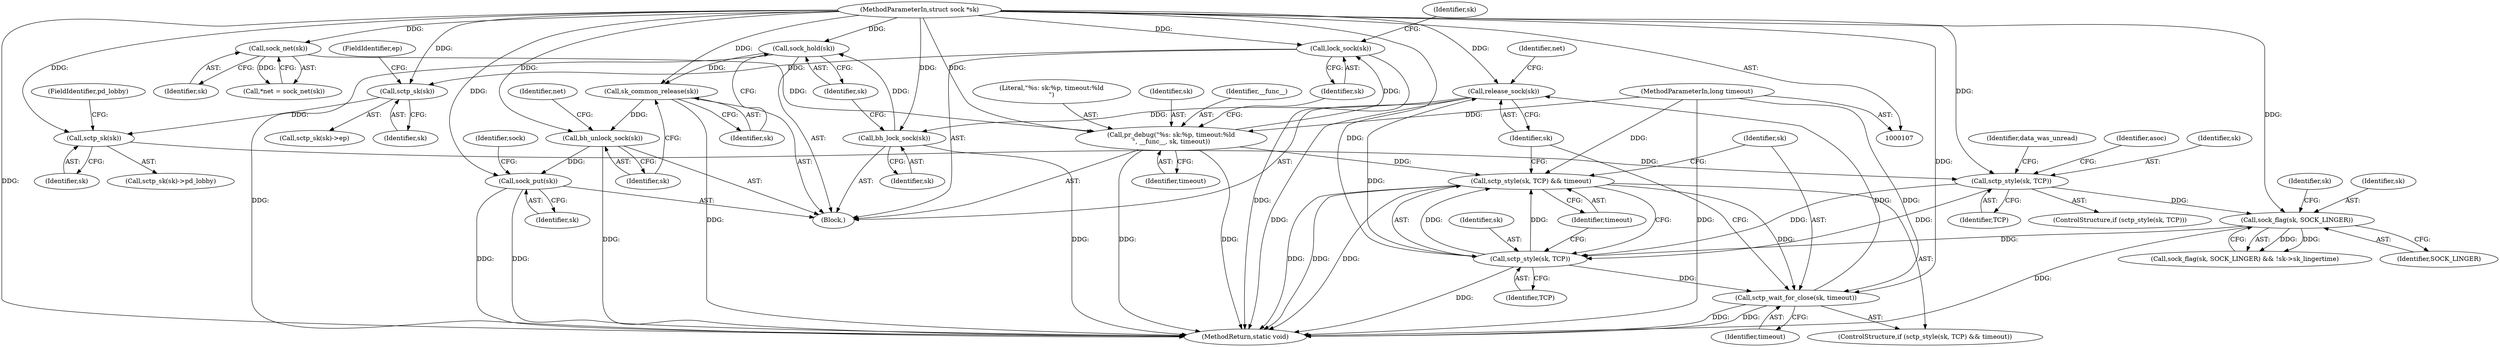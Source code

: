 digraph "0_linux_2d45a02d0166caf2627fe91897c6ffc3b19514c4@pointer" {
"1000243" [label="(Call,sock_hold(sk))"];
"1000241" [label="(Call,bh_lock_sock(sk))"];
"1000232" [label="(Call,release_sock(sk))"];
"1000225" [label="(Call,sctp_style(sk, TCP))"];
"1000161" [label="(Call,sctp_style(sk, TCP))"];
"1000156" [label="(Call,sctp_sk(sk))"];
"1000141" [label="(Call,sctp_sk(sk))"];
"1000126" [label="(Call,lock_sock(sk))"];
"1000121" [label="(Call,pr_debug(\"%s: sk:%p, timeout:%ld\n\", __func__, sk, timeout))"];
"1000114" [label="(Call,sock_net(sk))"];
"1000108" [label="(MethodParameterIn,struct sock *sk)"];
"1000109" [label="(MethodParameterIn,long timeout)"];
"1000197" [label="(Call,sock_flag(sk, SOCK_LINGER))"];
"1000229" [label="(Call,sctp_wait_for_close(sk, timeout))"];
"1000224" [label="(Call,sctp_style(sk, TCP) && timeout)"];
"1000245" [label="(Call,sk_common_release(sk))"];
"1000247" [label="(Call,bh_unlock_sock(sk))"];
"1000256" [label="(Call,sock_put(sk))"];
"1000140" [label="(Call,sctp_sk(sk)->ep)"];
"1000125" [label="(Identifier,timeout)"];
"1000246" [label="(Identifier,sk)"];
"1000110" [label="(Block,)"];
"1000177" [label="(Identifier,data_was_unread)"];
"1000233" [label="(Identifier,sk)"];
"1000109" [label="(MethodParameterIn,long timeout)"];
"1000238" [label="(Identifier,net)"];
"1000155" [label="(Call,sctp_sk(sk)->pd_lobby)"];
"1000167" [label="(Identifier,asoc)"];
"1000228" [label="(Identifier,timeout)"];
"1000231" [label="(Identifier,timeout)"];
"1000223" [label="(ControlStructure,if (sctp_style(sk, TCP) && timeout))"];
"1000142" [label="(Identifier,sk)"];
"1000112" [label="(Call,*net = sock_net(sk))"];
"1000260" [label="(MethodReturn,static void)"];
"1000130" [label="(Identifier,sk)"];
"1000127" [label="(Identifier,sk)"];
"1000202" [label="(Identifier,sk)"];
"1000243" [label="(Call,sock_hold(sk))"];
"1000121" [label="(Call,pr_debug(\"%s: sk:%p, timeout:%ld\n\", __func__, sk, timeout))"];
"1000122" [label="(Literal,\"%s: sk:%p, timeout:%ld\n\")"];
"1000230" [label="(Identifier,sk)"];
"1000224" [label="(Call,sctp_style(sk, TCP) && timeout)"];
"1000114" [label="(Call,sock_net(sk))"];
"1000256" [label="(Call,sock_put(sk))"];
"1000124" [label="(Identifier,sk)"];
"1000156" [label="(Call,sctp_sk(sk))"];
"1000242" [label="(Identifier,sk)"];
"1000257" [label="(Identifier,sk)"];
"1000197" [label="(Call,sock_flag(sk, SOCK_LINGER))"];
"1000163" [label="(Identifier,TCP)"];
"1000248" [label="(Identifier,sk)"];
"1000196" [label="(Call,sock_flag(sk, SOCK_LINGER) && !sk->sk_lingertime)"];
"1000160" [label="(ControlStructure,if (sctp_style(sk, TCP)))"];
"1000259" [label="(Identifier,sock)"];
"1000245" [label="(Call,sk_common_release(sk))"];
"1000126" [label="(Call,lock_sock(sk))"];
"1000158" [label="(FieldIdentifier,pd_lobby)"];
"1000247" [label="(Call,bh_unlock_sock(sk))"];
"1000199" [label="(Identifier,SOCK_LINGER)"];
"1000225" [label="(Call,sctp_style(sk, TCP))"];
"1000162" [label="(Identifier,sk)"];
"1000241" [label="(Call,bh_lock_sock(sk))"];
"1000198" [label="(Identifier,sk)"];
"1000253" [label="(Identifier,net)"];
"1000229" [label="(Call,sctp_wait_for_close(sk, timeout))"];
"1000157" [label="(Identifier,sk)"];
"1000108" [label="(MethodParameterIn,struct sock *sk)"];
"1000226" [label="(Identifier,sk)"];
"1000141" [label="(Call,sctp_sk(sk))"];
"1000123" [label="(Identifier,__func__)"];
"1000227" [label="(Identifier,TCP)"];
"1000232" [label="(Call,release_sock(sk))"];
"1000161" [label="(Call,sctp_style(sk, TCP))"];
"1000244" [label="(Identifier,sk)"];
"1000115" [label="(Identifier,sk)"];
"1000143" [label="(FieldIdentifier,ep)"];
"1000243" -> "1000110"  [label="AST: "];
"1000243" -> "1000244"  [label="CFG: "];
"1000244" -> "1000243"  [label="AST: "];
"1000246" -> "1000243"  [label="CFG: "];
"1000243" -> "1000260"  [label="DDG: "];
"1000241" -> "1000243"  [label="DDG: "];
"1000108" -> "1000243"  [label="DDG: "];
"1000243" -> "1000245"  [label="DDG: "];
"1000241" -> "1000110"  [label="AST: "];
"1000241" -> "1000242"  [label="CFG: "];
"1000242" -> "1000241"  [label="AST: "];
"1000244" -> "1000241"  [label="CFG: "];
"1000241" -> "1000260"  [label="DDG: "];
"1000232" -> "1000241"  [label="DDG: "];
"1000108" -> "1000241"  [label="DDG: "];
"1000232" -> "1000110"  [label="AST: "];
"1000232" -> "1000233"  [label="CFG: "];
"1000233" -> "1000232"  [label="AST: "];
"1000238" -> "1000232"  [label="CFG: "];
"1000232" -> "1000260"  [label="DDG: "];
"1000225" -> "1000232"  [label="DDG: "];
"1000229" -> "1000232"  [label="DDG: "];
"1000108" -> "1000232"  [label="DDG: "];
"1000225" -> "1000224"  [label="AST: "];
"1000225" -> "1000227"  [label="CFG: "];
"1000226" -> "1000225"  [label="AST: "];
"1000227" -> "1000225"  [label="AST: "];
"1000228" -> "1000225"  [label="CFG: "];
"1000224" -> "1000225"  [label="CFG: "];
"1000225" -> "1000260"  [label="DDG: "];
"1000225" -> "1000224"  [label="DDG: "];
"1000225" -> "1000224"  [label="DDG: "];
"1000161" -> "1000225"  [label="DDG: "];
"1000161" -> "1000225"  [label="DDG: "];
"1000197" -> "1000225"  [label="DDG: "];
"1000108" -> "1000225"  [label="DDG: "];
"1000225" -> "1000229"  [label="DDG: "];
"1000161" -> "1000160"  [label="AST: "];
"1000161" -> "1000163"  [label="CFG: "];
"1000162" -> "1000161"  [label="AST: "];
"1000163" -> "1000161"  [label="AST: "];
"1000167" -> "1000161"  [label="CFG: "];
"1000177" -> "1000161"  [label="CFG: "];
"1000156" -> "1000161"  [label="DDG: "];
"1000108" -> "1000161"  [label="DDG: "];
"1000161" -> "1000197"  [label="DDG: "];
"1000156" -> "1000155"  [label="AST: "];
"1000156" -> "1000157"  [label="CFG: "];
"1000157" -> "1000156"  [label="AST: "];
"1000158" -> "1000156"  [label="CFG: "];
"1000141" -> "1000156"  [label="DDG: "];
"1000108" -> "1000156"  [label="DDG: "];
"1000141" -> "1000140"  [label="AST: "];
"1000141" -> "1000142"  [label="CFG: "];
"1000142" -> "1000141"  [label="AST: "];
"1000143" -> "1000141"  [label="CFG: "];
"1000126" -> "1000141"  [label="DDG: "];
"1000108" -> "1000141"  [label="DDG: "];
"1000126" -> "1000110"  [label="AST: "];
"1000126" -> "1000127"  [label="CFG: "];
"1000127" -> "1000126"  [label="AST: "];
"1000130" -> "1000126"  [label="CFG: "];
"1000126" -> "1000260"  [label="DDG: "];
"1000121" -> "1000126"  [label="DDG: "];
"1000108" -> "1000126"  [label="DDG: "];
"1000121" -> "1000110"  [label="AST: "];
"1000121" -> "1000125"  [label="CFG: "];
"1000122" -> "1000121"  [label="AST: "];
"1000123" -> "1000121"  [label="AST: "];
"1000124" -> "1000121"  [label="AST: "];
"1000125" -> "1000121"  [label="AST: "];
"1000127" -> "1000121"  [label="CFG: "];
"1000121" -> "1000260"  [label="DDG: "];
"1000121" -> "1000260"  [label="DDG: "];
"1000114" -> "1000121"  [label="DDG: "];
"1000108" -> "1000121"  [label="DDG: "];
"1000109" -> "1000121"  [label="DDG: "];
"1000121" -> "1000224"  [label="DDG: "];
"1000114" -> "1000112"  [label="AST: "];
"1000114" -> "1000115"  [label="CFG: "];
"1000115" -> "1000114"  [label="AST: "];
"1000112" -> "1000114"  [label="CFG: "];
"1000114" -> "1000112"  [label="DDG: "];
"1000108" -> "1000114"  [label="DDG: "];
"1000108" -> "1000107"  [label="AST: "];
"1000108" -> "1000260"  [label="DDG: "];
"1000108" -> "1000197"  [label="DDG: "];
"1000108" -> "1000229"  [label="DDG: "];
"1000108" -> "1000245"  [label="DDG: "];
"1000108" -> "1000247"  [label="DDG: "];
"1000108" -> "1000256"  [label="DDG: "];
"1000109" -> "1000107"  [label="AST: "];
"1000109" -> "1000260"  [label="DDG: "];
"1000109" -> "1000224"  [label="DDG: "];
"1000109" -> "1000229"  [label="DDG: "];
"1000197" -> "1000196"  [label="AST: "];
"1000197" -> "1000199"  [label="CFG: "];
"1000198" -> "1000197"  [label="AST: "];
"1000199" -> "1000197"  [label="AST: "];
"1000202" -> "1000197"  [label="CFG: "];
"1000196" -> "1000197"  [label="CFG: "];
"1000197" -> "1000260"  [label="DDG: "];
"1000197" -> "1000196"  [label="DDG: "];
"1000197" -> "1000196"  [label="DDG: "];
"1000229" -> "1000223"  [label="AST: "];
"1000229" -> "1000231"  [label="CFG: "];
"1000230" -> "1000229"  [label="AST: "];
"1000231" -> "1000229"  [label="AST: "];
"1000233" -> "1000229"  [label="CFG: "];
"1000229" -> "1000260"  [label="DDG: "];
"1000229" -> "1000260"  [label="DDG: "];
"1000224" -> "1000229"  [label="DDG: "];
"1000224" -> "1000223"  [label="AST: "];
"1000224" -> "1000228"  [label="CFG: "];
"1000228" -> "1000224"  [label="AST: "];
"1000230" -> "1000224"  [label="CFG: "];
"1000233" -> "1000224"  [label="CFG: "];
"1000224" -> "1000260"  [label="DDG: "];
"1000224" -> "1000260"  [label="DDG: "];
"1000224" -> "1000260"  [label="DDG: "];
"1000245" -> "1000110"  [label="AST: "];
"1000245" -> "1000246"  [label="CFG: "];
"1000246" -> "1000245"  [label="AST: "];
"1000248" -> "1000245"  [label="CFG: "];
"1000245" -> "1000260"  [label="DDG: "];
"1000245" -> "1000247"  [label="DDG: "];
"1000247" -> "1000110"  [label="AST: "];
"1000247" -> "1000248"  [label="CFG: "];
"1000248" -> "1000247"  [label="AST: "];
"1000253" -> "1000247"  [label="CFG: "];
"1000247" -> "1000260"  [label="DDG: "];
"1000247" -> "1000256"  [label="DDG: "];
"1000256" -> "1000110"  [label="AST: "];
"1000256" -> "1000257"  [label="CFG: "];
"1000257" -> "1000256"  [label="AST: "];
"1000259" -> "1000256"  [label="CFG: "];
"1000256" -> "1000260"  [label="DDG: "];
"1000256" -> "1000260"  [label="DDG: "];
}
